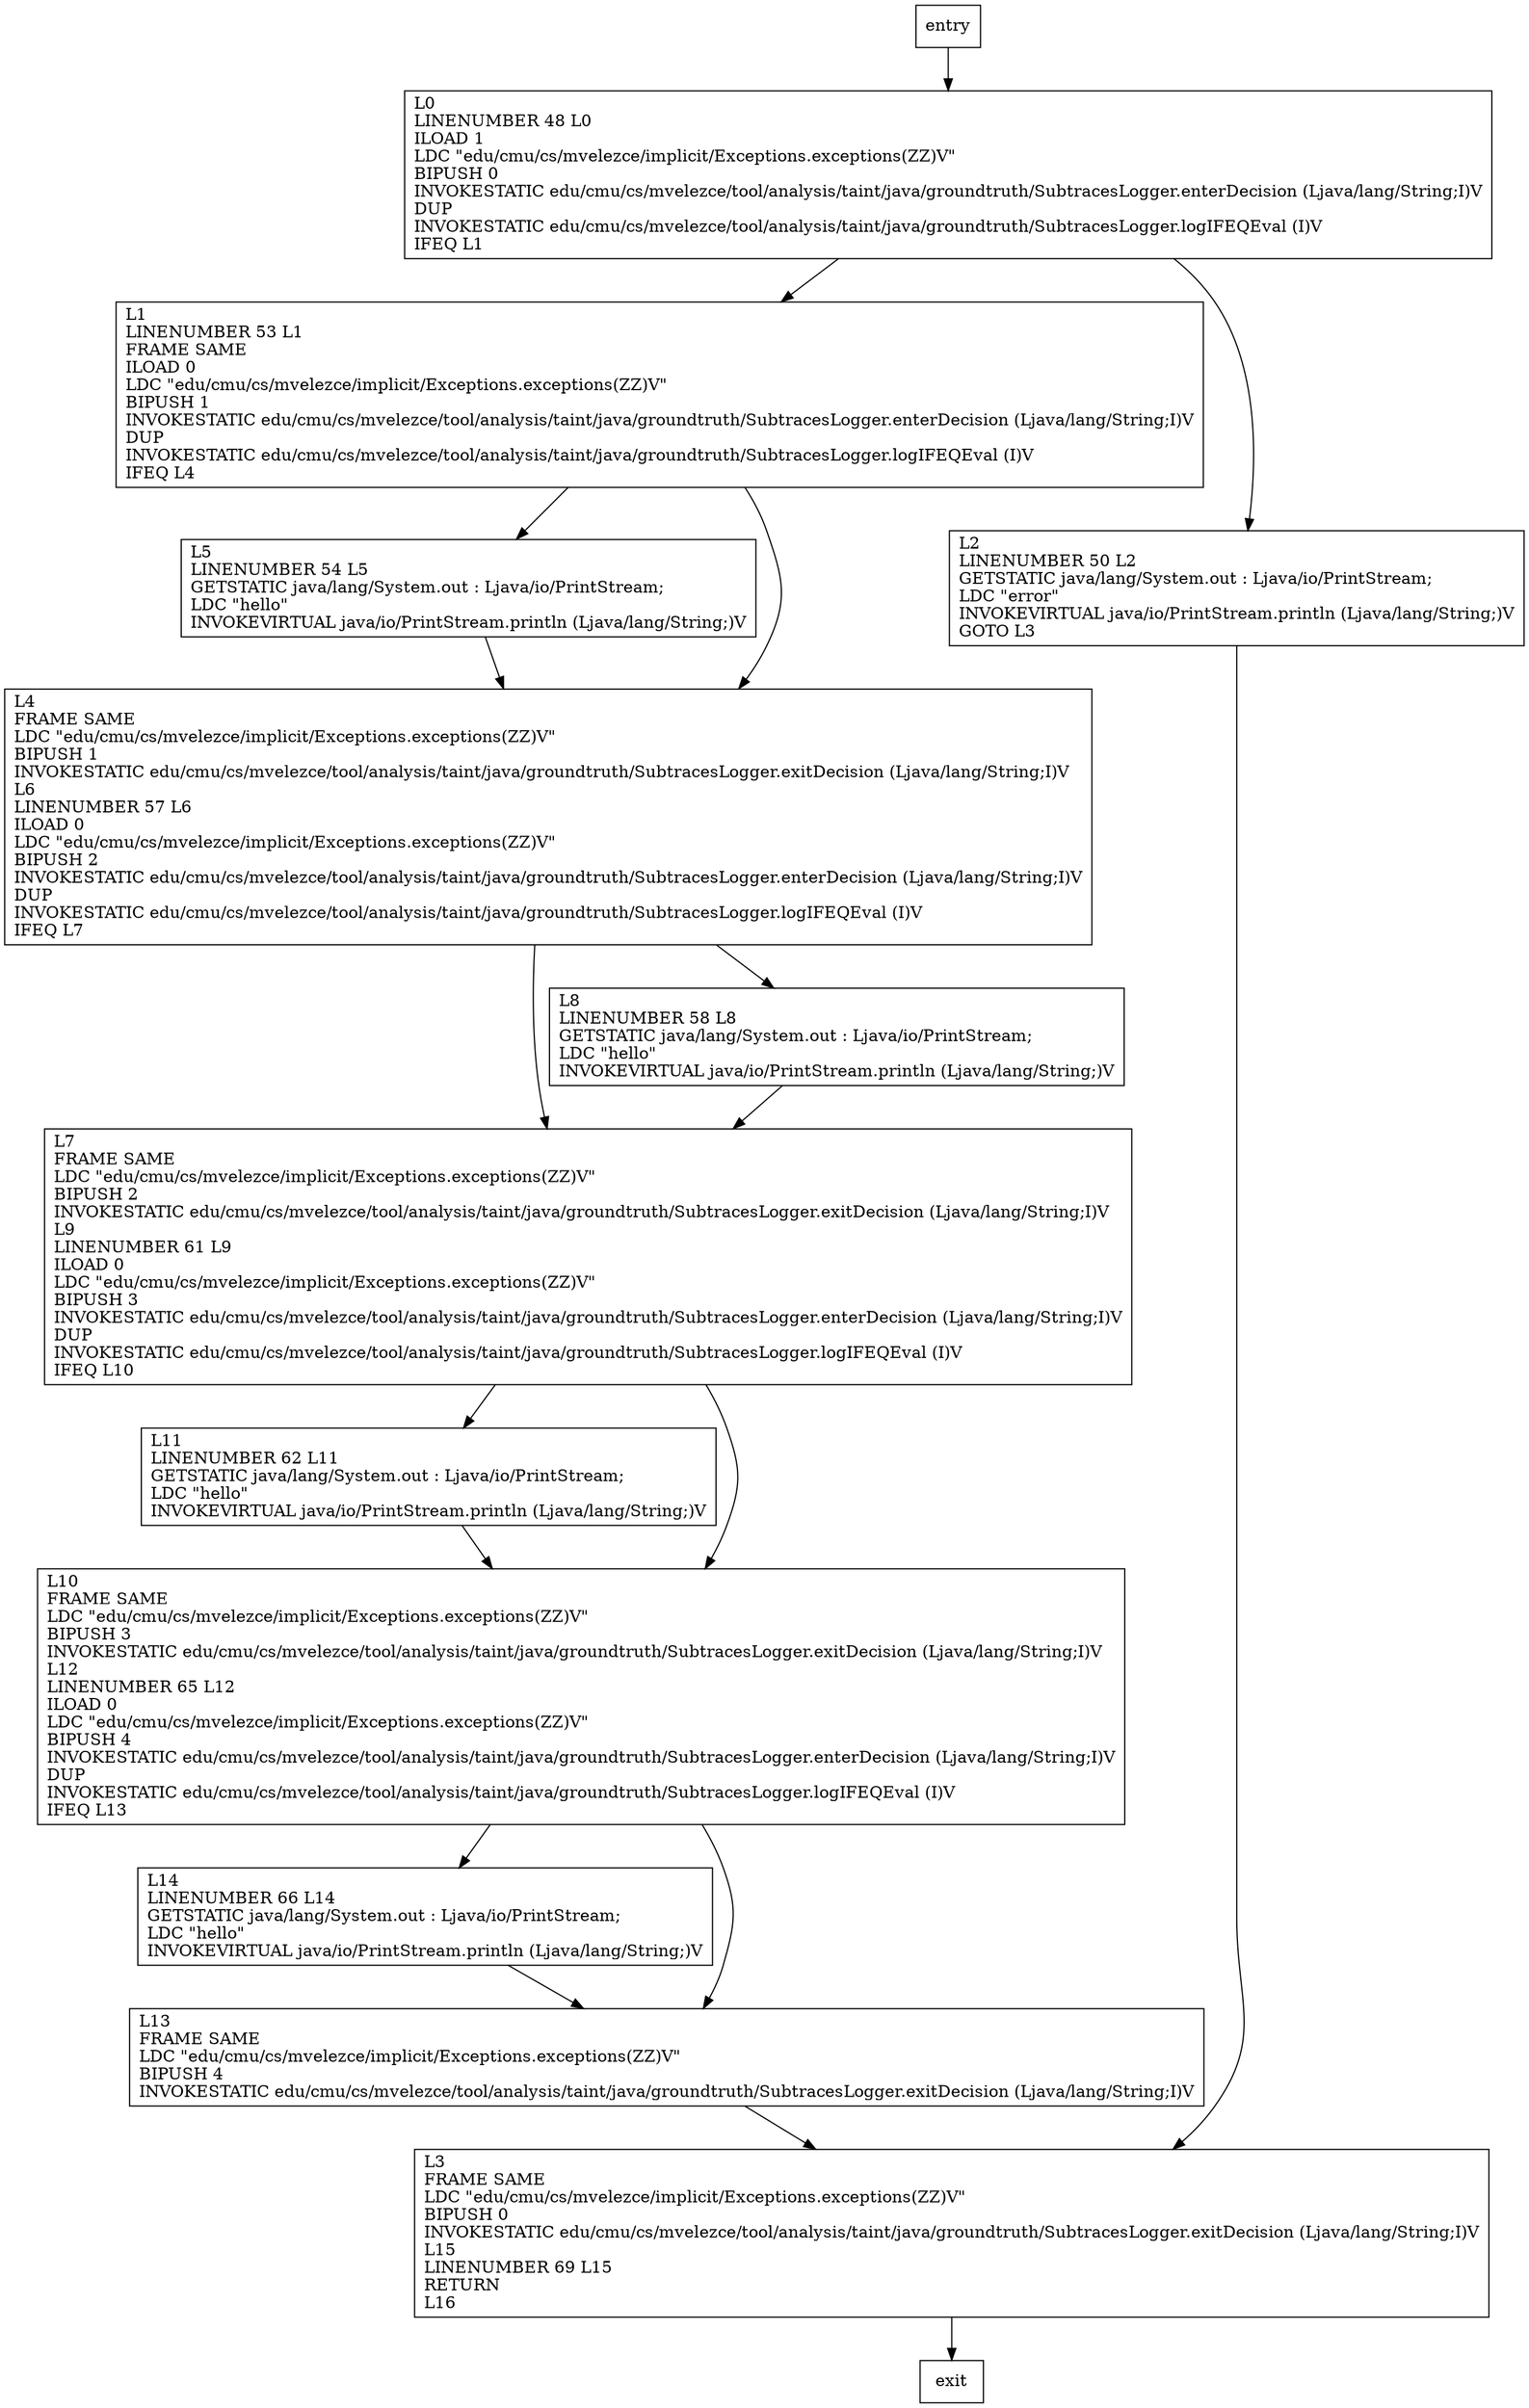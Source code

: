 digraph exceptions {
node [shape=record];
1565647145 [label="L7\lFRAME SAME\lLDC \"edu/cmu/cs/mvelezce/implicit/Exceptions.exceptions(ZZ)V\"\lBIPUSH 2\lINVOKESTATIC edu/cmu/cs/mvelezce/tool/analysis/taint/java/groundtruth/SubtracesLogger.exitDecision (Ljava/lang/String;I)V\lL9\lLINENUMBER 61 L9\lILOAD 0\lLDC \"edu/cmu/cs/mvelezce/implicit/Exceptions.exceptions(ZZ)V\"\lBIPUSH 3\lINVOKESTATIC edu/cmu/cs/mvelezce/tool/analysis/taint/java/groundtruth/SubtracesLogger.enterDecision (Ljava/lang/String;I)V\lDUP\lINVOKESTATIC edu/cmu/cs/mvelezce/tool/analysis/taint/java/groundtruth/SubtracesLogger.logIFEQEval (I)V\lIFEQ L10\l"];
906741317 [label="L5\lLINENUMBER 54 L5\lGETSTATIC java/lang/System.out : Ljava/io/PrintStream;\lLDC \"hello\"\lINVOKEVIRTUAL java/io/PrintStream.println (Ljava/lang/String;)V\l"];
707992390 [label="L14\lLINENUMBER 66 L14\lGETSTATIC java/lang/System.out : Ljava/io/PrintStream;\lLDC \"hello\"\lINVOKEVIRTUAL java/io/PrintStream.println (Ljava/lang/String;)V\l"];
1825903149 [label="L0\lLINENUMBER 48 L0\lILOAD 1\lLDC \"edu/cmu/cs/mvelezce/implicit/Exceptions.exceptions(ZZ)V\"\lBIPUSH 0\lINVOKESTATIC edu/cmu/cs/mvelezce/tool/analysis/taint/java/groundtruth/SubtracesLogger.enterDecision (Ljava/lang/String;I)V\lDUP\lINVOKESTATIC edu/cmu/cs/mvelezce/tool/analysis/taint/java/groundtruth/SubtracesLogger.logIFEQEval (I)V\lIFEQ L1\l"];
1913386579 [label="L3\lFRAME SAME\lLDC \"edu/cmu/cs/mvelezce/implicit/Exceptions.exceptions(ZZ)V\"\lBIPUSH 0\lINVOKESTATIC edu/cmu/cs/mvelezce/tool/analysis/taint/java/groundtruth/SubtracesLogger.exitDecision (Ljava/lang/String;I)V\lL15\lLINENUMBER 69 L15\lRETURN\lL16\l"];
412410893 [label="L11\lLINENUMBER 62 L11\lGETSTATIC java/lang/System.out : Ljava/io/PrintStream;\lLDC \"hello\"\lINVOKEVIRTUAL java/io/PrintStream.println (Ljava/lang/String;)V\l"];
566760932 [label="L10\lFRAME SAME\lLDC \"edu/cmu/cs/mvelezce/implicit/Exceptions.exceptions(ZZ)V\"\lBIPUSH 3\lINVOKESTATIC edu/cmu/cs/mvelezce/tool/analysis/taint/java/groundtruth/SubtracesLogger.exitDecision (Ljava/lang/String;I)V\lL12\lLINENUMBER 65 L12\lILOAD 0\lLDC \"edu/cmu/cs/mvelezce/implicit/Exceptions.exceptions(ZZ)V\"\lBIPUSH 4\lINVOKESTATIC edu/cmu/cs/mvelezce/tool/analysis/taint/java/groundtruth/SubtracesLogger.enterDecision (Ljava/lang/String;I)V\lDUP\lINVOKESTATIC edu/cmu/cs/mvelezce/tool/analysis/taint/java/groundtruth/SubtracesLogger.logIFEQEval (I)V\lIFEQ L13\l"];
1933762653 [label="L13\lFRAME SAME\lLDC \"edu/cmu/cs/mvelezce/implicit/Exceptions.exceptions(ZZ)V\"\lBIPUSH 4\lINVOKESTATIC edu/cmu/cs/mvelezce/tool/analysis/taint/java/groundtruth/SubtracesLogger.exitDecision (Ljava/lang/String;I)V\l"];
1891974590 [label="L8\lLINENUMBER 58 L8\lGETSTATIC java/lang/System.out : Ljava/io/PrintStream;\lLDC \"hello\"\lINVOKEVIRTUAL java/io/PrintStream.println (Ljava/lang/String;)V\l"];
746228466 [label="L1\lLINENUMBER 53 L1\lFRAME SAME\lILOAD 0\lLDC \"edu/cmu/cs/mvelezce/implicit/Exceptions.exceptions(ZZ)V\"\lBIPUSH 1\lINVOKESTATIC edu/cmu/cs/mvelezce/tool/analysis/taint/java/groundtruth/SubtracesLogger.enterDecision (Ljava/lang/String;I)V\lDUP\lINVOKESTATIC edu/cmu/cs/mvelezce/tool/analysis/taint/java/groundtruth/SubtracesLogger.logIFEQEval (I)V\lIFEQ L4\l"];
1323235180 [label="L4\lFRAME SAME\lLDC \"edu/cmu/cs/mvelezce/implicit/Exceptions.exceptions(ZZ)V\"\lBIPUSH 1\lINVOKESTATIC edu/cmu/cs/mvelezce/tool/analysis/taint/java/groundtruth/SubtracesLogger.exitDecision (Ljava/lang/String;I)V\lL6\lLINENUMBER 57 L6\lILOAD 0\lLDC \"edu/cmu/cs/mvelezce/implicit/Exceptions.exceptions(ZZ)V\"\lBIPUSH 2\lINVOKESTATIC edu/cmu/cs/mvelezce/tool/analysis/taint/java/groundtruth/SubtracesLogger.enterDecision (Ljava/lang/String;I)V\lDUP\lINVOKESTATIC edu/cmu/cs/mvelezce/tool/analysis/taint/java/groundtruth/SubtracesLogger.logIFEQEval (I)V\lIFEQ L7\l"];
281049997 [label="L2\lLINENUMBER 50 L2\lGETSTATIC java/lang/System.out : Ljava/io/PrintStream;\lLDC \"error\"\lINVOKEVIRTUAL java/io/PrintStream.println (Ljava/lang/String;)V\lGOTO L3\l"];
entry;
exit;
1565647145 -> 412410893;
1565647145 -> 566760932;
1825903149 -> 746228466;
1825903149 -> 281049997;
1913386579 -> exit;
412410893 -> 566760932;
1891974590 -> 1565647145;
entry -> 1825903149;
906741317 -> 1323235180;
707992390 -> 1933762653;
566760932 -> 707992390;
566760932 -> 1933762653;
1933762653 -> 1913386579;
746228466 -> 906741317;
746228466 -> 1323235180;
1323235180 -> 1565647145;
1323235180 -> 1891974590;
281049997 -> 1913386579;
}
